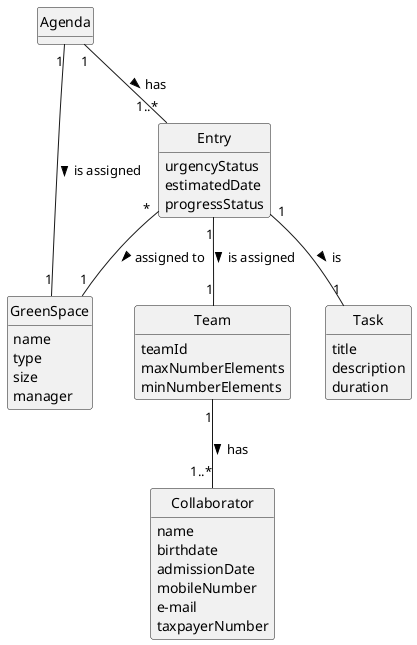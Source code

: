 @startuml
skinparam monochrome true
skinparam packageStyle rectangle
skinparam shadowing false

'left to right direction

skinparam classAttributeIconSize 0

hide circle
hide methods


class Collaborator {
    name
    birthdate
    admissionDate
    mobileNumber
    e-mail
    taxpayerNumber
}

class Team {
    teamId
    maxNumberElements
    minNumberElements
}

class GreenSpace{
name
type
size
manager

}

class Entry {
    urgencyStatus
    estimatedDate
    progressStatus

}


class Task {
    title
    description
    duration

}

class Agenda{
}

Agenda "1" -- "1..*" Entry: has >

Entry "1" -- "1" Task: is >

Entry "*" -- "1" GreenSpace : assigned to >

Entry "1" -- "1" Team : is assigned >

Team "1" -- "1..*" Collaborator : has >

Agenda "1" -- "1" GreenSpace : is assigned >



@enduml
